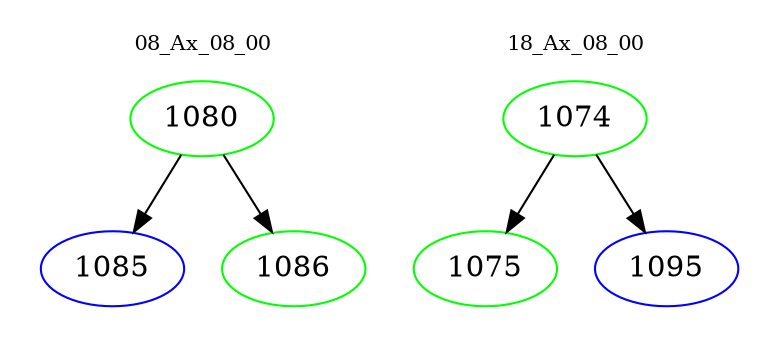 digraph{
subgraph cluster_0 {
color = white
label = "08_Ax_08_00";
fontsize=10;
T0_1080 [label="1080", color="green"]
T0_1080 -> T0_1085 [color="black"]
T0_1085 [label="1085", color="blue"]
T0_1080 -> T0_1086 [color="black"]
T0_1086 [label="1086", color="green"]
}
subgraph cluster_1 {
color = white
label = "18_Ax_08_00";
fontsize=10;
T1_1074 [label="1074", color="green"]
T1_1074 -> T1_1075 [color="black"]
T1_1075 [label="1075", color="green"]
T1_1074 -> T1_1095 [color="black"]
T1_1095 [label="1095", color="blue"]
}
}
